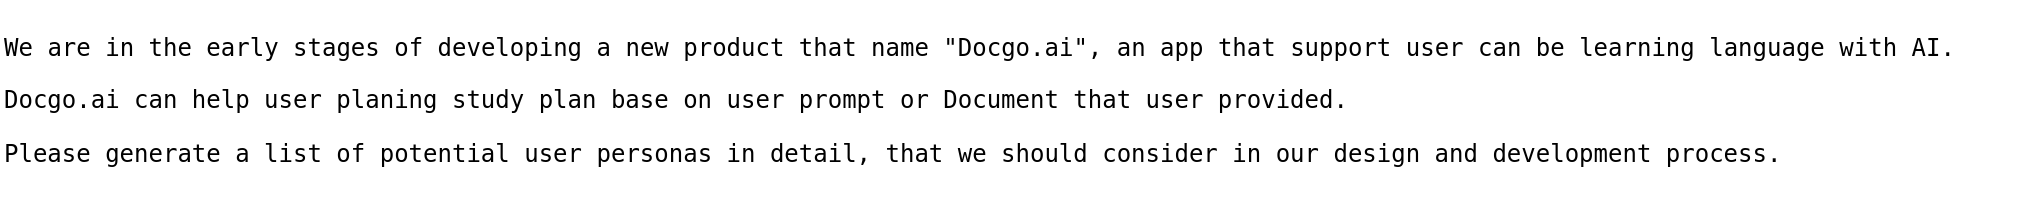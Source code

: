 <mxfile version="27.1.6">
  <diagram name="Page-1" id="bMk7YE4iufzichJusxMn">
    <mxGraphModel dx="2204" dy="832" grid="1" gridSize="10" guides="1" tooltips="1" connect="1" arrows="1" fold="1" page="1" pageScale="1" pageWidth="850" pageHeight="1100" math="0" shadow="0">
      <root>
        <mxCell id="0" />
        <mxCell id="1" parent="0" />
        <mxCell id="E24_1bioBRznkQB1SDZh-1" value="&lt;pre spellcheck=&quot;false&quot; class=&quot;language-plaintext skipProofing&quot;&gt;&lt;code&gt;​We&amp;nbsp;&lt;span class=&quot;hljs-keyword&quot;&gt;are&lt;/span&gt;&amp;nbsp;&lt;span class=&quot;hljs-keyword&quot;&gt;in&lt;/span&gt;&amp;nbsp;the&amp;nbsp;early&amp;nbsp;stages&amp;nbsp;&lt;span class=&quot;hljs-keyword&quot;&gt;of&lt;/span&gt;&amp;nbsp;developing&amp;nbsp;a&amp;nbsp;&lt;span class=&quot;hljs-keyword&quot;&gt;new&lt;/span&gt;&amp;nbsp;product&amp;nbsp;that&amp;nbsp;name&amp;nbsp;&quot;Docgo.ai&quot;,&amp;nbsp;an&amp;nbsp;app&amp;nbsp;that&amp;nbsp;support&amp;nbsp;&lt;span class=&quot;hljs-keyword&quot;&gt;user&lt;/span&gt;&amp;nbsp;can&amp;nbsp;be&amp;nbsp;learning&amp;nbsp;&lt;span class=&quot;hljs-keyword&quot;&gt;language&lt;/span&gt;&amp;nbsp;&lt;span class=&quot;hljs-keyword&quot;&gt;with&lt;/span&gt;&amp;nbsp;AI.&amp;nbsp;&lt;/code&gt;&lt;/pre&gt;&lt;pre spellcheck=&quot;false&quot; class=&quot;language-plaintext skipProofing&quot;&gt;&lt;code&gt;Docgo.ai&amp;nbsp;can&amp;nbsp;help&amp;nbsp;&lt;span class=&quot;hljs-keyword&quot;&gt;user&lt;/span&gt;&amp;nbsp;planing&amp;nbsp;study&amp;nbsp;plan&amp;nbsp;base&amp;nbsp;&lt;span class=&quot;hljs-keyword&quot;&gt;on&lt;/span&gt;&amp;nbsp;&lt;span class=&quot;hljs-keyword&quot;&gt;user&lt;/span&gt;&amp;nbsp;prompt&amp;nbsp;&lt;span class=&quot;hljs-keyword&quot;&gt;or&lt;/span&gt;&amp;nbsp;Document&amp;nbsp;that&amp;nbsp;&lt;span class=&quot;hljs-keyword&quot;&gt;user&lt;/span&gt;&amp;nbsp;provided.&amp;nbsp;&lt;/code&gt;&lt;/pre&gt;&lt;pre spellcheck=&quot;false&quot; class=&quot;language-plaintext skipProofing&quot;&gt;&lt;code&gt;Please&amp;nbsp;generate&amp;nbsp;a&amp;nbsp;list&amp;nbsp;&lt;span class=&quot;hljs-keyword&quot;&gt;of&lt;/span&gt;&amp;nbsp;potential&amp;nbsp;&lt;span class=&quot;hljs-keyword&quot;&gt;user&lt;/span&gt;&amp;nbsp;personas&amp;nbsp;&lt;span class=&quot;hljs-keyword&quot;&gt;in&lt;/span&gt;&amp;nbsp;detail,&amp;nbsp;that&amp;nbsp;we&amp;nbsp;should&amp;nbsp;consider&amp;nbsp;&lt;span class=&quot;hljs-keyword&quot;&gt;in&lt;/span&gt;&amp;nbsp;our&amp;nbsp;design&amp;nbsp;&lt;span class=&quot;hljs-keyword&quot;&gt;and&lt;/span&gt;&amp;nbsp;development&amp;nbsp;process.&lt;/code&gt;&lt;/pre&gt;" style="text;html=1;align=left;verticalAlign=middle;resizable=0;points=[];autosize=1;strokeColor=none;fillColor=none;" vertex="1" parent="1">
          <mxGeometry x="-750" y="420" width="1010" height="100" as="geometry" />
        </mxCell>
      </root>
    </mxGraphModel>
  </diagram>
</mxfile>
